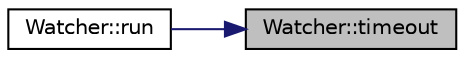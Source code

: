 digraph "Watcher::timeout"
{
 // LATEX_PDF_SIZE
  edge [fontname="Helvetica",fontsize="10",labelfontname="Helvetica",labelfontsize="10"];
  node [fontname="Helvetica",fontsize="10",shape=record];
  rankdir="RL";
  Node1 [label="Watcher::timeout",height=0.2,width=0.4,color="black", fillcolor="grey75", style="filled", fontcolor="black",tooltip=" "];
  Node1 -> Node2 [dir="back",color="midnightblue",fontsize="10",style="solid",fontname="Helvetica"];
  Node2 [label="Watcher::run",height=0.2,width=0.4,color="black", fillcolor="white", style="filled",URL="$class_watcher.html#a238f0e552669485ea32a0d8497713e8c",tooltip=" "];
}
